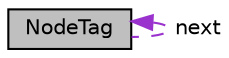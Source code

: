 digraph "NodeTag"
{
  edge [fontname="Helvetica",fontsize="10",labelfontname="Helvetica",labelfontsize="10"];
  node [fontname="Helvetica",fontsize="10",shape=record];
  Node1 [label="NodeTag",height=0.2,width=0.4,color="black", fillcolor="grey75", style="filled", fontcolor="black"];
  Node1 -> Node1 [dir="back",color="darkorchid3",fontsize="10",style="dashed",label=" next" ];
}
